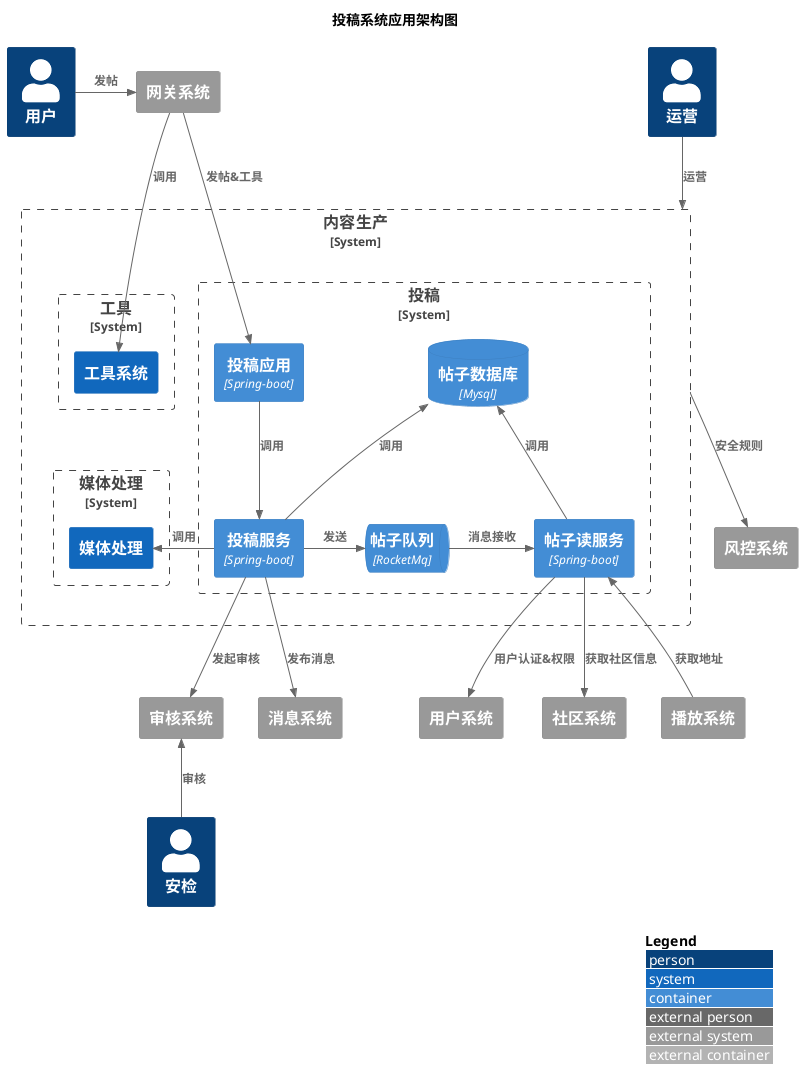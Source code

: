 @startuml
!include <C4/C4_Container>
LAYOUT_WITH_LEGEND()

title 投稿系统应用架构图

Person(user, "用户")
Person(user1, "运营")
Person(user2, "安检")

System_Ext(gateway,"网关系统")

System_Boundary(contentProduction, "内容生产"){
    System_Boundary(postBoundary, "投稿") {
          Container(postFacade, "投稿应用","Spring-boot")
          Container(postService, "投稿服务","Spring-boot")
          Container(postReadService, "帖子读服务","Spring-boot")
          ContainerDb(postDatabase, "帖子数据库", "Mysql")
          ContainerQueue(postQueue, "帖子队列", "RocketMq")
          Rel(postFacade, postService, "调用")
          Rel_U(postService, postDatabase, "调用")
          Rel_U(postReadService, postDatabase, "调用")
          Rel_R(postService,postQueue, "发送")
          Rel_R(postQueue,postReadService, "消息接收")
    }
    System_Boundary(mediaProcessBoundary, "媒体处理") {
           System(media_process, "媒体处理")
    }
    System_Boundary(postToolBoundary, "工具") {
          System(postTool, "工具系统")
    }
    Rel_L(postService, media_process, "调用")
    Rel_L(gateway, postTool, "调用")
}

System_Ext(security,"风控系统")
System_Ext(userSystem,"用户系统")
System_Ext(community, "社区系统")
System_Ext(audit, "审核系统")
System_Ext(message, "消息系统")
System_Ext(play, "播放系统")

Rel_R(user, gateway, "发帖")
Rel(gateway, postFacade, "发帖&工具")
Rel(user1,contentProduction, "运营")

Rel(contentProduction, security, "安全规则")
Rel(postReadService, userSystem, "用户认证&权限")
Rel(postReadService, community, "获取社区信息")
Rel(postService, message, "发布消息")
Rel_U(play, postReadService, "获取地址")
Rel(postService, audit, "发起审核")
Rel_U(user2, audit, "审核")








@enduml


